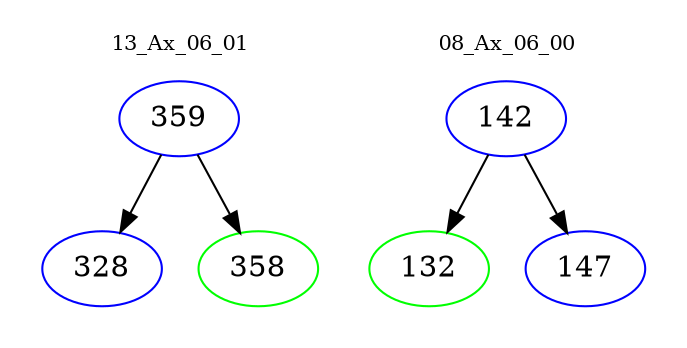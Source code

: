 digraph{
subgraph cluster_0 {
color = white
label = "13_Ax_06_01";
fontsize=10;
T0_359 [label="359", color="blue"]
T0_359 -> T0_328 [color="black"]
T0_328 [label="328", color="blue"]
T0_359 -> T0_358 [color="black"]
T0_358 [label="358", color="green"]
}
subgraph cluster_1 {
color = white
label = "08_Ax_06_00";
fontsize=10;
T1_142 [label="142", color="blue"]
T1_142 -> T1_132 [color="black"]
T1_132 [label="132", color="green"]
T1_142 -> T1_147 [color="black"]
T1_147 [label="147", color="blue"]
}
}
